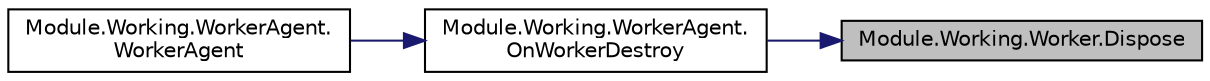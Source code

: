digraph "Module.Working.Worker.Dispose"
{
 // LATEX_PDF_SIZE
  edge [fontname="Helvetica",fontsize="10",labelfontname="Helvetica",labelfontsize="10"];
  node [fontname="Helvetica",fontsize="10",shape=record];
  rankdir="RL";
  Node1 [label="Module.Working.Worker.Dispose",height=0.2,width=0.4,color="black", fillcolor="grey75", style="filled", fontcolor="black",tooltip=" "];
  Node1 -> Node2 [dir="back",color="midnightblue",fontsize="10",style="solid",fontname="Helvetica"];
  Node2 [label="Module.Working.WorkerAgent.\lOnWorkerDestroy",height=0.2,width=0.4,color="black", fillcolor="white", style="filled",URL="$classModule_1_1Working_1_1WorkerAgent.html#ab9f9491e44989f0945346200a258a2fa",tooltip=" "];
  Node2 -> Node3 [dir="back",color="midnightblue",fontsize="10",style="solid",fontname="Helvetica"];
  Node3 [label="Module.Working.WorkerAgent.\lWorkerAgent",height=0.2,width=0.4,color="black", fillcolor="white", style="filled",URL="$classModule_1_1Working_1_1WorkerAgent.html#aed898b8315c81206e1a202db6f6c4d33",tooltip=" "];
}
